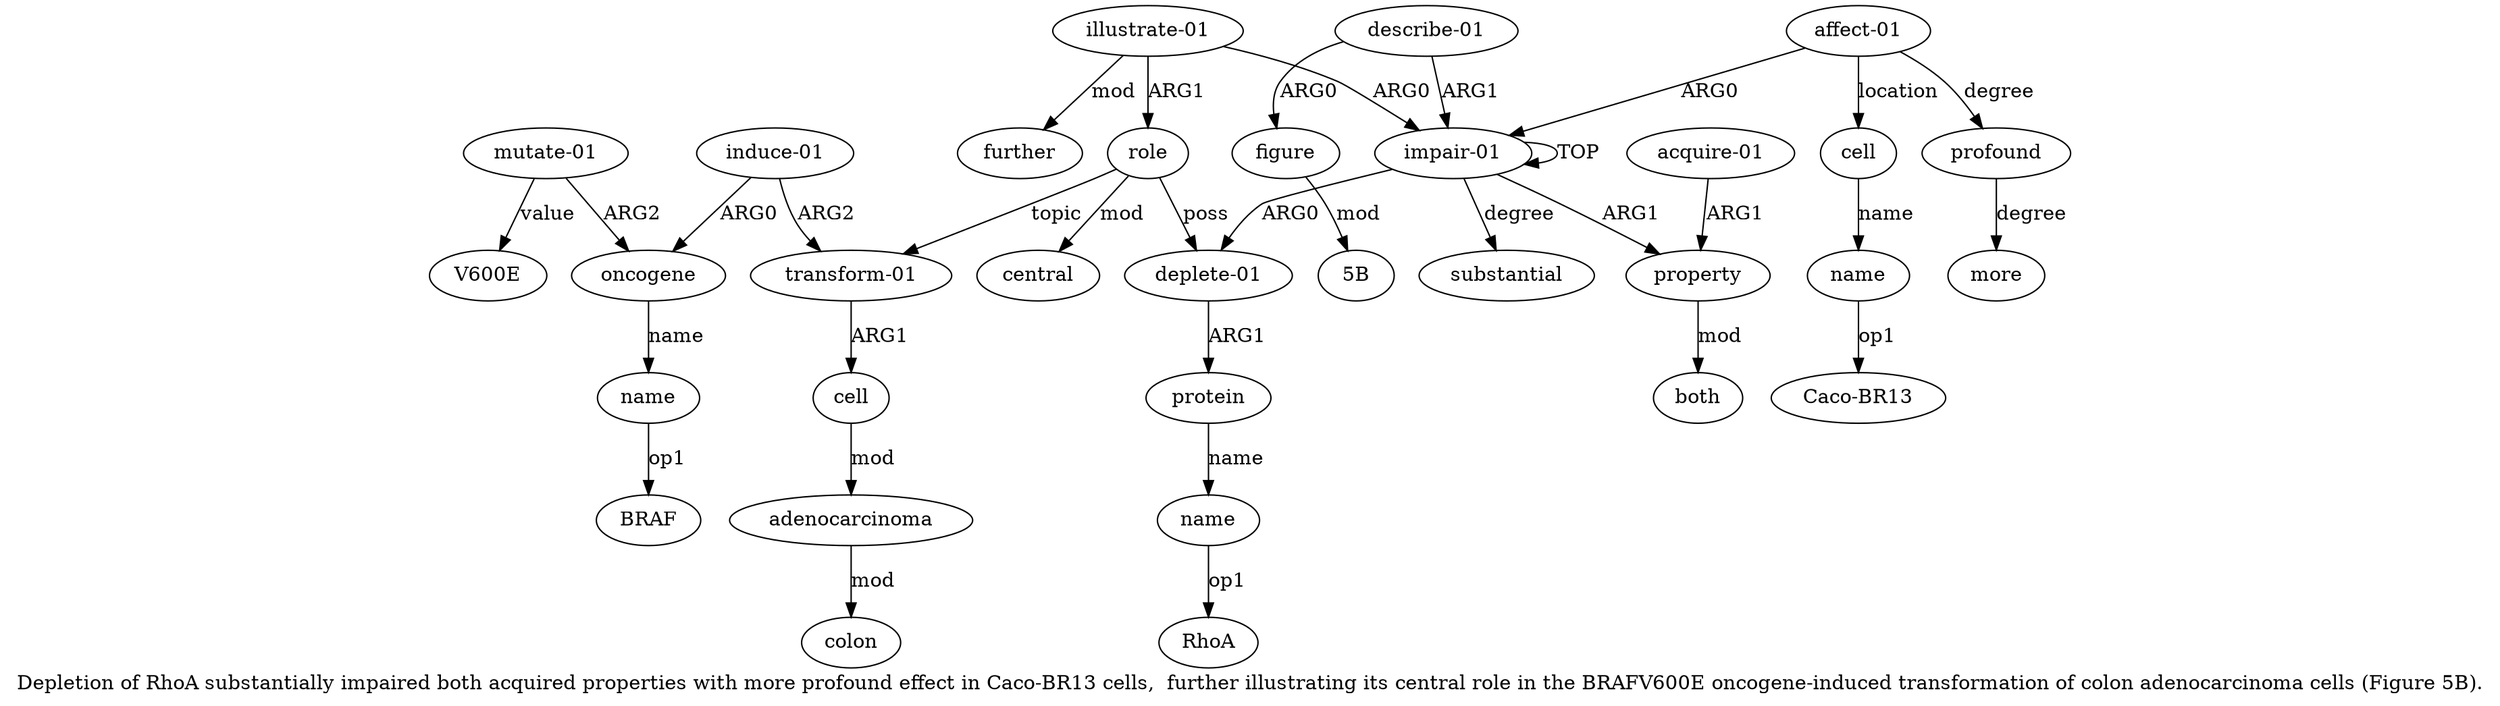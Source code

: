 digraph  {
	graph [label="Depletion of RhoA substantially impaired both acquired properties with more profound effect in Caco-BR13 cells,  further illustrating \
its central role in the BRAFV600E oncogene-induced transformation of colon adenocarcinoma cells (Figure 5B)."];
	node [label="\N"];
	a20	 [color=black,
		gold_ind=20,
		gold_label=oncogene,
		label=oncogene,
		test_ind=20,
		test_label=oncogene];
	a21	 [color=black,
		gold_ind=21,
		gold_label=name,
		label=name,
		test_ind=21,
		test_label=name];
	a20 -> a21 [key=0,
	color=black,
	gold_label=name,
	label=name,
	test_label=name];
"a21 BRAF" [color=black,
	gold_ind=-1,
	gold_label=BRAF,
	label=BRAF,
	test_ind=-1,
	test_label=BRAF];
a21 -> "a21 BRAF" [key=0,
color=black,
gold_label=op1,
label=op1,
test_label=op1];
a22 [color=black,
gold_ind=22,
gold_label="mutate-01",
label="mutate-01",
test_ind=22,
test_label="mutate-01"];
a22 -> a20 [key=0,
color=black,
gold_label=ARG2,
label=ARG2,
test_label=ARG2];
"a22 V600E" [color=black,
gold_ind=-1,
gold_label=V600E,
label=V600E,
test_ind=-1,
test_label=V600E];
a22 -> "a22 V600E" [key=0,
color=black,
gold_label=value,
label=value,
test_label=value];
a23 [color=black,
gold_ind=23,
gold_label=central,
label=central,
test_ind=23,
test_label=central];
a24 [color=black,
gold_ind=24,
gold_label=further,
label=further,
test_ind=24,
test_label=further];
a25 [color=black,
gold_ind=25,
gold_label="describe-01",
label="describe-01",
test_ind=25,
test_label="describe-01"];
a26 [color=black,
gold_ind=26,
gold_label=figure,
label=figure,
test_ind=26,
test_label=figure];
a25 -> a26 [key=0,
color=black,
gold_label=ARG0,
label=ARG0,
test_label=ARG0];
a0 [color=black,
gold_ind=0,
gold_label="impair-01",
label="impair-01",
test_ind=0,
test_label="impair-01"];
a25 -> a0 [key=0,
color=black,
gold_label=ARG1,
label=ARG1,
test_label=ARG1];
"a26 5B" [color=black,
gold_ind=-1,
gold_label="5B",
label="5B",
test_ind=-1,
test_label="5B"];
a26 -> "a26 5B" [key=0,
color=black,
gold_label=mod,
label=mod,
test_label=mod];
a15 [color=black,
gold_ind=15,
gold_label="transform-01",
label="transform-01",
test_ind=15,
test_label="transform-01"];
a16 [color=black,
gold_ind=16,
gold_label=cell,
label=cell,
test_ind=16,
test_label=cell];
a15 -> a16 [key=0,
color=black,
gold_label=ARG1,
label=ARG1,
test_label=ARG1];
a14 [color=black,
gold_ind=14,
gold_label=role,
label=role,
test_ind=14,
test_label=role];
a14 -> a23 [key=0,
color=black,
gold_label=mod,
label=mod,
test_label=mod];
a14 -> a15 [key=0,
color=black,
gold_label=topic,
label=topic,
test_label=topic];
a1 [color=black,
gold_ind=1,
gold_label="deplete-01",
label="deplete-01",
test_ind=1,
test_label="deplete-01"];
a14 -> a1 [key=0,
color=black,
gold_label=poss,
label=poss,
test_label=poss];
a17 [color=black,
gold_ind=17,
gold_label=adenocarcinoma,
label=adenocarcinoma,
test_ind=17,
test_label=adenocarcinoma];
a18 [color=black,
gold_ind=18,
gold_label=colon,
label=colon,
test_ind=18,
test_label=colon];
a17 -> a18 [key=0,
color=black,
gold_label=mod,
label=mod,
test_label=mod];
a16 -> a17 [key=0,
color=black,
gold_label=mod,
label=mod,
test_label=mod];
a11 [color=black,
gold_ind=11,
gold_label=cell,
label=cell,
test_ind=11,
test_label=cell];
a12 [color=black,
gold_ind=12,
gold_label=name,
label=name,
test_ind=12,
test_label=name];
a11 -> a12 [key=0,
color=black,
gold_label=name,
label=name,
test_label=name];
a10 [color=black,
gold_ind=10,
gold_label=more,
label=more,
test_ind=10,
test_label=more];
a13 [color=black,
gold_ind=13,
gold_label="illustrate-01",
label="illustrate-01",
test_ind=13,
test_label="illustrate-01"];
a13 -> a24 [key=0,
color=black,
gold_label=mod,
label=mod,
test_label=mod];
a13 -> a14 [key=0,
color=black,
gold_label=ARG1,
label=ARG1,
test_label=ARG1];
a13 -> a0 [key=0,
color=black,
gold_label=ARG0,
label=ARG0,
test_label=ARG0];
"a12 Caco-BR13" [color=black,
gold_ind=-1,
gold_label="Caco-BR13",
label="Caco-BR13",
test_ind=-1,
test_label="Caco-BR13"];
a12 -> "a12 Caco-BR13" [key=0,
color=black,
gold_label=op1,
label=op1,
test_label=op1];
"a3 RhoA" [color=black,
gold_ind=-1,
gold_label=RhoA,
label=RhoA,
test_ind=-1,
test_label=RhoA];
a19 [color=black,
gold_ind=19,
gold_label="induce-01",
label="induce-01",
test_ind=19,
test_label="induce-01"];
a19 -> a20 [key=0,
color=black,
gold_label=ARG0,
label=ARG0,
test_label=ARG0];
a19 -> a15 [key=0,
color=black,
gold_label=ARG2,
label=ARG2,
test_label=ARG2];
a2 [color=black,
gold_ind=2,
gold_label=protein,
label=protein,
test_ind=2,
test_label=protein];
a1 -> a2 [key=0,
color=black,
gold_label=ARG1,
label=ARG1,
test_label=ARG1];
a0 -> a1 [key=0,
color=black,
gold_label=ARG0,
label=ARG0,
test_label=ARG0];
a0 -> a0 [key=0,
color=black,
gold_label=TOP,
label=TOP,
test_label=TOP];
a4 [color=black,
gold_ind=4,
gold_label=property,
label=property,
test_ind=4,
test_label=property];
a0 -> a4 [key=0,
color=black,
gold_label=ARG1,
label=ARG1,
test_label=ARG1];
a7 [color=black,
gold_ind=7,
gold_label=substantial,
label=substantial,
test_ind=7,
test_label=substantial];
a0 -> a7 [key=0,
color=black,
gold_label=degree,
label=degree,
test_label=degree];
a3 [color=black,
gold_ind=3,
gold_label=name,
label=name,
test_ind=3,
test_label=name];
a3 -> "a3 RhoA" [key=0,
color=black,
gold_label=op1,
label=op1,
test_label=op1];
a2 -> a3 [key=0,
color=black,
gold_label=name,
label=name,
test_label=name];
a5 [color=black,
gold_ind=5,
gold_label="acquire-01",
label="acquire-01",
test_ind=5,
test_label="acquire-01"];
a5 -> a4 [key=0,
color=black,
gold_label=ARG1,
label=ARG1,
test_label=ARG1];
a6 [color=black,
gold_ind=6,
gold_label=both,
label=both,
test_ind=6,
test_label=both];
a4 -> a6 [key=0,
color=black,
gold_label=mod,
label=mod,
test_label=mod];
a9 [color=black,
gold_ind=9,
gold_label=profound,
label=profound,
test_ind=9,
test_label=profound];
a9 -> a10 [key=0,
color=black,
gold_label=degree,
label=degree,
test_label=degree];
a8 [color=black,
gold_ind=8,
gold_label="affect-01",
label="affect-01",
test_ind=8,
test_label="affect-01"];
a8 -> a11 [key=0,
color=black,
gold_label=location,
label=location,
test_label=location];
a8 -> a0 [key=0,
color=black,
gold_label=ARG0,
label=ARG0,
test_label=ARG0];
a8 -> a9 [key=0,
color=black,
gold_label=degree,
label=degree,
test_label=degree];
}
